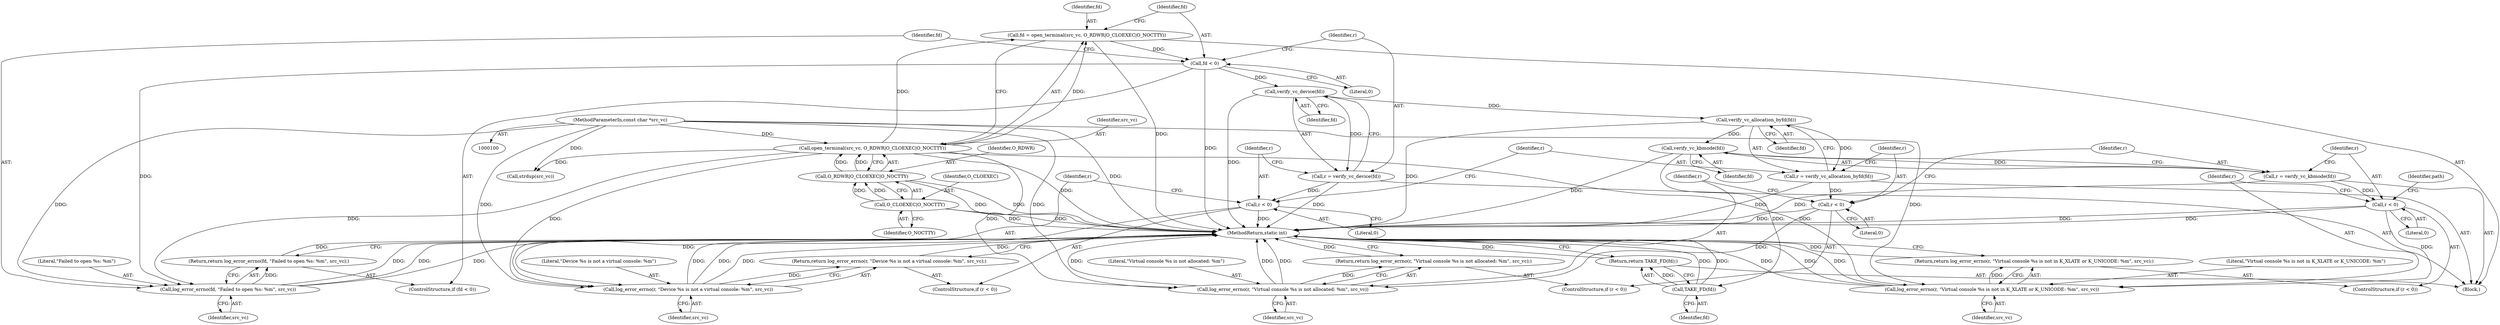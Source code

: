 digraph "0_systemd_9725f1a10f80f5e0ae7d9b60547458622aeb322f_3@API" {
"1000111" [label="(Call,fd = open_terminal(src_vc, O_RDWR|O_CLOEXEC|O_NOCTTY))"];
"1000113" [label="(Call,open_terminal(src_vc, O_RDWR|O_CLOEXEC|O_NOCTTY))"];
"1000102" [label="(MethodParameterIn,const char *src_vc)"];
"1000115" [label="(Call,O_RDWR|O_CLOEXEC|O_NOCTTY)"];
"1000117" [label="(Call,O_CLOEXEC|O_NOCTTY)"];
"1000121" [label="(Call,fd < 0)"];
"1000125" [label="(Call,log_error_errno(fd, \"Failed to open %s: %m\", src_vc))"];
"1000124" [label="(Return,return log_error_errno(fd, \"Failed to open %s: %m\", src_vc);)"];
"1000131" [label="(Call,verify_vc_device(fd))"];
"1000129" [label="(Call,r = verify_vc_device(fd))"];
"1000134" [label="(Call,r < 0)"];
"1000138" [label="(Call,log_error_errno(r, \"Device %s is not a virtual console: %m\", src_vc))"];
"1000137" [label="(Return,return log_error_errno(r, \"Device %s is not a virtual console: %m\", src_vc);)"];
"1000144" [label="(Call,verify_vc_allocation_byfd(fd))"];
"1000142" [label="(Call,r = verify_vc_allocation_byfd(fd))"];
"1000147" [label="(Call,r < 0)"];
"1000151" [label="(Call,log_error_errno(r, \"Virtual console %s is not allocated: %m\", src_vc))"];
"1000150" [label="(Return,return log_error_errno(r, \"Virtual console %s is not allocated: %m\", src_vc);)"];
"1000157" [label="(Call,verify_vc_kbmode(fd))"];
"1000155" [label="(Call,r = verify_vc_kbmode(fd))"];
"1000160" [label="(Call,r < 0)"];
"1000164" [label="(Call,log_error_errno(r, \"Virtual console %s is not in K_XLATE or K_UNICODE: %m\", src_vc))"];
"1000163" [label="(Return,return log_error_errno(r, \"Virtual console %s is not in K_XLATE or K_UNICODE: %m\", src_vc);)"];
"1000182" [label="(Call,TAKE_FD(fd))"];
"1000181" [label="(Return,return TAKE_FD(fd);)"];
"1000165" [label="(Identifier,r)"];
"1000140" [label="(Literal,\"Device %s is not a virtual console: %m\")"];
"1000146" [label="(ControlStructure,if (r < 0))"];
"1000112" [label="(Identifier,fd)"];
"1000164" [label="(Call,log_error_errno(r, \"Virtual console %s is not in K_XLATE or K_UNICODE: %m\", src_vc))"];
"1000122" [label="(Identifier,fd)"];
"1000139" [label="(Identifier,r)"];
"1000183" [label="(Identifier,fd)"];
"1000169" [label="(Identifier,path)"];
"1000113" [label="(Call,open_terminal(src_vc, O_RDWR|O_CLOEXEC|O_NOCTTY))"];
"1000116" [label="(Identifier,O_RDWR)"];
"1000114" [label="(Identifier,src_vc)"];
"1000170" [label="(Call,strdup(src_vc))"];
"1000126" [label="(Identifier,fd)"];
"1000144" [label="(Call,verify_vc_allocation_byfd(fd))"];
"1000148" [label="(Identifier,r)"];
"1000111" [label="(Call,fd = open_terminal(src_vc, O_RDWR|O_CLOEXEC|O_NOCTTY))"];
"1000118" [label="(Identifier,O_CLOEXEC)"];
"1000152" [label="(Identifier,r)"];
"1000166" [label="(Literal,\"Virtual console %s is not in K_XLATE or K_UNICODE: %m\")"];
"1000125" [label="(Call,log_error_errno(fd, \"Failed to open %s: %m\", src_vc))"];
"1000160" [label="(Call,r < 0)"];
"1000147" [label="(Call,r < 0)"];
"1000163" [label="(Return,return log_error_errno(r, \"Virtual console %s is not in K_XLATE or K_UNICODE: %m\", src_vc);)"];
"1000128" [label="(Identifier,src_vc)"];
"1000158" [label="(Identifier,fd)"];
"1000133" [label="(ControlStructure,if (r < 0))"];
"1000154" [label="(Identifier,src_vc)"];
"1000103" [label="(Block,)"];
"1000151" [label="(Call,log_error_errno(r, \"Virtual console %s is not allocated: %m\", src_vc))"];
"1000181" [label="(Return,return TAKE_FD(fd);)"];
"1000131" [label="(Call,verify_vc_device(fd))"];
"1000136" [label="(Literal,0)"];
"1000150" [label="(Return,return log_error_errno(r, \"Virtual console %s is not allocated: %m\", src_vc);)"];
"1000115" [label="(Call,O_RDWR|O_CLOEXEC|O_NOCTTY)"];
"1000138" [label="(Call,log_error_errno(r, \"Device %s is not a virtual console: %m\", src_vc))"];
"1000129" [label="(Call,r = verify_vc_device(fd))"];
"1000137" [label="(Return,return log_error_errno(r, \"Device %s is not a virtual console: %m\", src_vc);)"];
"1000149" [label="(Literal,0)"];
"1000121" [label="(Call,fd < 0)"];
"1000153" [label="(Literal,\"Virtual console %s is not allocated: %m\")"];
"1000143" [label="(Identifier,r)"];
"1000182" [label="(Call,TAKE_FD(fd))"];
"1000162" [label="(Literal,0)"];
"1000142" [label="(Call,r = verify_vc_allocation_byfd(fd))"];
"1000167" [label="(Identifier,src_vc)"];
"1000155" [label="(Call,r = verify_vc_kbmode(fd))"];
"1000102" [label="(MethodParameterIn,const char *src_vc)"];
"1000123" [label="(Literal,0)"];
"1000130" [label="(Identifier,r)"];
"1000135" [label="(Identifier,r)"];
"1000134" [label="(Call,r < 0)"];
"1000157" [label="(Call,verify_vc_kbmode(fd))"];
"1000156" [label="(Identifier,r)"];
"1000161" [label="(Identifier,r)"];
"1000132" [label="(Identifier,fd)"];
"1000184" [label="(MethodReturn,static int)"];
"1000127" [label="(Literal,\"Failed to open %s: %m\")"];
"1000141" [label="(Identifier,src_vc)"];
"1000117" [label="(Call,O_CLOEXEC|O_NOCTTY)"];
"1000120" [label="(ControlStructure,if (fd < 0))"];
"1000124" [label="(Return,return log_error_errno(fd, \"Failed to open %s: %m\", src_vc);)"];
"1000159" [label="(ControlStructure,if (r < 0))"];
"1000119" [label="(Identifier,O_NOCTTY)"];
"1000145" [label="(Identifier,fd)"];
"1000111" -> "1000103"  [label="AST: "];
"1000111" -> "1000113"  [label="CFG: "];
"1000112" -> "1000111"  [label="AST: "];
"1000113" -> "1000111"  [label="AST: "];
"1000122" -> "1000111"  [label="CFG: "];
"1000111" -> "1000184"  [label="DDG: "];
"1000113" -> "1000111"  [label="DDG: "];
"1000113" -> "1000111"  [label="DDG: "];
"1000111" -> "1000121"  [label="DDG: "];
"1000113" -> "1000115"  [label="CFG: "];
"1000114" -> "1000113"  [label="AST: "];
"1000115" -> "1000113"  [label="AST: "];
"1000113" -> "1000184"  [label="DDG: "];
"1000102" -> "1000113"  [label="DDG: "];
"1000115" -> "1000113"  [label="DDG: "];
"1000115" -> "1000113"  [label="DDG: "];
"1000113" -> "1000125"  [label="DDG: "];
"1000113" -> "1000138"  [label="DDG: "];
"1000113" -> "1000151"  [label="DDG: "];
"1000113" -> "1000164"  [label="DDG: "];
"1000113" -> "1000170"  [label="DDG: "];
"1000102" -> "1000100"  [label="AST: "];
"1000102" -> "1000184"  [label="DDG: "];
"1000102" -> "1000125"  [label="DDG: "];
"1000102" -> "1000138"  [label="DDG: "];
"1000102" -> "1000151"  [label="DDG: "];
"1000102" -> "1000164"  [label="DDG: "];
"1000102" -> "1000170"  [label="DDG: "];
"1000115" -> "1000117"  [label="CFG: "];
"1000116" -> "1000115"  [label="AST: "];
"1000117" -> "1000115"  [label="AST: "];
"1000115" -> "1000184"  [label="DDG: "];
"1000115" -> "1000184"  [label="DDG: "];
"1000117" -> "1000115"  [label="DDG: "];
"1000117" -> "1000115"  [label="DDG: "];
"1000117" -> "1000119"  [label="CFG: "];
"1000118" -> "1000117"  [label="AST: "];
"1000119" -> "1000117"  [label="AST: "];
"1000117" -> "1000184"  [label="DDG: "];
"1000117" -> "1000184"  [label="DDG: "];
"1000121" -> "1000120"  [label="AST: "];
"1000121" -> "1000123"  [label="CFG: "];
"1000122" -> "1000121"  [label="AST: "];
"1000123" -> "1000121"  [label="AST: "];
"1000126" -> "1000121"  [label="CFG: "];
"1000130" -> "1000121"  [label="CFG: "];
"1000121" -> "1000184"  [label="DDG: "];
"1000121" -> "1000125"  [label="DDG: "];
"1000121" -> "1000131"  [label="DDG: "];
"1000125" -> "1000124"  [label="AST: "];
"1000125" -> "1000128"  [label="CFG: "];
"1000126" -> "1000125"  [label="AST: "];
"1000127" -> "1000125"  [label="AST: "];
"1000128" -> "1000125"  [label="AST: "];
"1000124" -> "1000125"  [label="CFG: "];
"1000125" -> "1000184"  [label="DDG: "];
"1000125" -> "1000184"  [label="DDG: "];
"1000125" -> "1000184"  [label="DDG: "];
"1000125" -> "1000124"  [label="DDG: "];
"1000124" -> "1000120"  [label="AST: "];
"1000184" -> "1000124"  [label="CFG: "];
"1000124" -> "1000184"  [label="DDG: "];
"1000131" -> "1000129"  [label="AST: "];
"1000131" -> "1000132"  [label="CFG: "];
"1000132" -> "1000131"  [label="AST: "];
"1000129" -> "1000131"  [label="CFG: "];
"1000131" -> "1000184"  [label="DDG: "];
"1000131" -> "1000129"  [label="DDG: "];
"1000131" -> "1000144"  [label="DDG: "];
"1000129" -> "1000103"  [label="AST: "];
"1000130" -> "1000129"  [label="AST: "];
"1000135" -> "1000129"  [label="CFG: "];
"1000129" -> "1000184"  [label="DDG: "];
"1000129" -> "1000134"  [label="DDG: "];
"1000134" -> "1000133"  [label="AST: "];
"1000134" -> "1000136"  [label="CFG: "];
"1000135" -> "1000134"  [label="AST: "];
"1000136" -> "1000134"  [label="AST: "];
"1000139" -> "1000134"  [label="CFG: "];
"1000143" -> "1000134"  [label="CFG: "];
"1000134" -> "1000184"  [label="DDG: "];
"1000134" -> "1000138"  [label="DDG: "];
"1000138" -> "1000137"  [label="AST: "];
"1000138" -> "1000141"  [label="CFG: "];
"1000139" -> "1000138"  [label="AST: "];
"1000140" -> "1000138"  [label="AST: "];
"1000141" -> "1000138"  [label="AST: "];
"1000137" -> "1000138"  [label="CFG: "];
"1000138" -> "1000184"  [label="DDG: "];
"1000138" -> "1000184"  [label="DDG: "];
"1000138" -> "1000184"  [label="DDG: "];
"1000138" -> "1000137"  [label="DDG: "];
"1000137" -> "1000133"  [label="AST: "];
"1000184" -> "1000137"  [label="CFG: "];
"1000137" -> "1000184"  [label="DDG: "];
"1000144" -> "1000142"  [label="AST: "];
"1000144" -> "1000145"  [label="CFG: "];
"1000145" -> "1000144"  [label="AST: "];
"1000142" -> "1000144"  [label="CFG: "];
"1000144" -> "1000184"  [label="DDG: "];
"1000144" -> "1000142"  [label="DDG: "];
"1000144" -> "1000157"  [label="DDG: "];
"1000142" -> "1000103"  [label="AST: "];
"1000143" -> "1000142"  [label="AST: "];
"1000148" -> "1000142"  [label="CFG: "];
"1000142" -> "1000184"  [label="DDG: "];
"1000142" -> "1000147"  [label="DDG: "];
"1000147" -> "1000146"  [label="AST: "];
"1000147" -> "1000149"  [label="CFG: "];
"1000148" -> "1000147"  [label="AST: "];
"1000149" -> "1000147"  [label="AST: "];
"1000152" -> "1000147"  [label="CFG: "];
"1000156" -> "1000147"  [label="CFG: "];
"1000147" -> "1000184"  [label="DDG: "];
"1000147" -> "1000151"  [label="DDG: "];
"1000151" -> "1000150"  [label="AST: "];
"1000151" -> "1000154"  [label="CFG: "];
"1000152" -> "1000151"  [label="AST: "];
"1000153" -> "1000151"  [label="AST: "];
"1000154" -> "1000151"  [label="AST: "];
"1000150" -> "1000151"  [label="CFG: "];
"1000151" -> "1000184"  [label="DDG: "];
"1000151" -> "1000184"  [label="DDG: "];
"1000151" -> "1000184"  [label="DDG: "];
"1000151" -> "1000150"  [label="DDG: "];
"1000150" -> "1000146"  [label="AST: "];
"1000184" -> "1000150"  [label="CFG: "];
"1000150" -> "1000184"  [label="DDG: "];
"1000157" -> "1000155"  [label="AST: "];
"1000157" -> "1000158"  [label="CFG: "];
"1000158" -> "1000157"  [label="AST: "];
"1000155" -> "1000157"  [label="CFG: "];
"1000157" -> "1000184"  [label="DDG: "];
"1000157" -> "1000155"  [label="DDG: "];
"1000157" -> "1000182"  [label="DDG: "];
"1000155" -> "1000103"  [label="AST: "];
"1000156" -> "1000155"  [label="AST: "];
"1000161" -> "1000155"  [label="CFG: "];
"1000155" -> "1000184"  [label="DDG: "];
"1000155" -> "1000160"  [label="DDG: "];
"1000160" -> "1000159"  [label="AST: "];
"1000160" -> "1000162"  [label="CFG: "];
"1000161" -> "1000160"  [label="AST: "];
"1000162" -> "1000160"  [label="AST: "];
"1000165" -> "1000160"  [label="CFG: "];
"1000169" -> "1000160"  [label="CFG: "];
"1000160" -> "1000184"  [label="DDG: "];
"1000160" -> "1000184"  [label="DDG: "];
"1000160" -> "1000164"  [label="DDG: "];
"1000164" -> "1000163"  [label="AST: "];
"1000164" -> "1000167"  [label="CFG: "];
"1000165" -> "1000164"  [label="AST: "];
"1000166" -> "1000164"  [label="AST: "];
"1000167" -> "1000164"  [label="AST: "];
"1000163" -> "1000164"  [label="CFG: "];
"1000164" -> "1000184"  [label="DDG: "];
"1000164" -> "1000184"  [label="DDG: "];
"1000164" -> "1000184"  [label="DDG: "];
"1000164" -> "1000163"  [label="DDG: "];
"1000163" -> "1000159"  [label="AST: "];
"1000184" -> "1000163"  [label="CFG: "];
"1000163" -> "1000184"  [label="DDG: "];
"1000182" -> "1000181"  [label="AST: "];
"1000182" -> "1000183"  [label="CFG: "];
"1000183" -> "1000182"  [label="AST: "];
"1000181" -> "1000182"  [label="CFG: "];
"1000182" -> "1000184"  [label="DDG: "];
"1000182" -> "1000184"  [label="DDG: "];
"1000182" -> "1000181"  [label="DDG: "];
"1000181" -> "1000103"  [label="AST: "];
"1000184" -> "1000181"  [label="CFG: "];
"1000181" -> "1000184"  [label="DDG: "];
}
